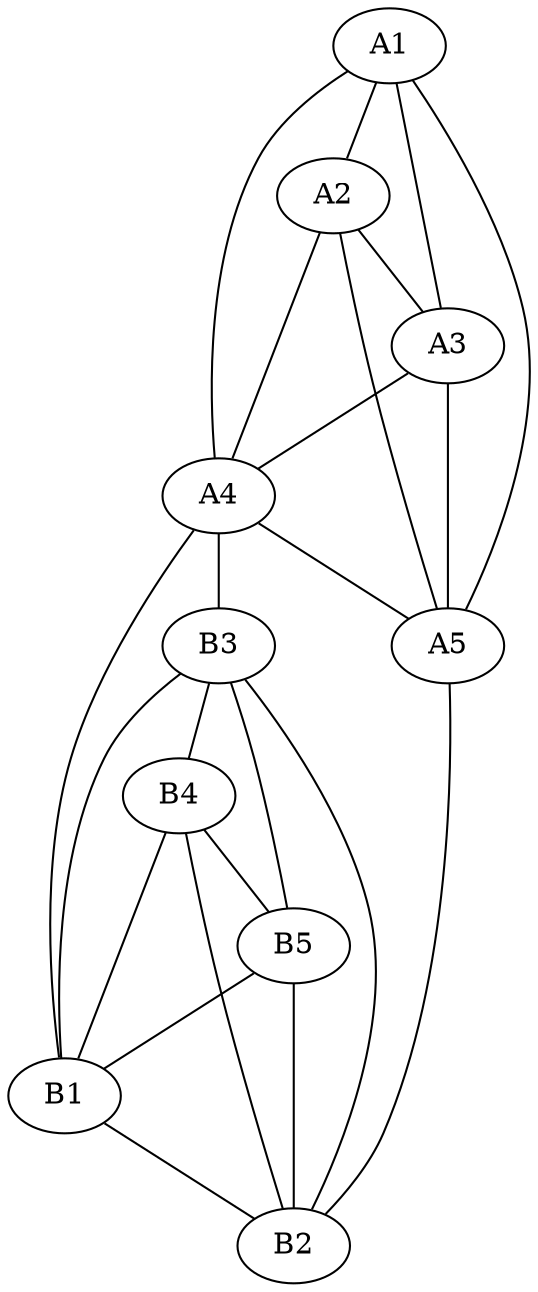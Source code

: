 graph g01p3 {
A1[pos="0,2!"]; A2[pos="0,1!"]; A3[pos="0,0!"]; A4[pos="1,1.5!"]; A5[pos="1,0.5!"];
B1[pos="2,2!"]; B2[pos="2,1!"]; B3[pos="2,0!"]; B4[pos="3,1.5!"]; B5[pos="3,0.5!"];
A1 -- A2 -- A3 -- A4 -- A5 -- A1;
A1 -- A3 -- A5 -- A2 -- A4 -- A1;
B1 -- B2 -- B3 -- B4 -- B5 -- B1;
B1 -- B3 -- B5 -- B2 -- B4 -- B1;
A4 -- B1;
A5 -- B2;
A4 -- B3;
}
